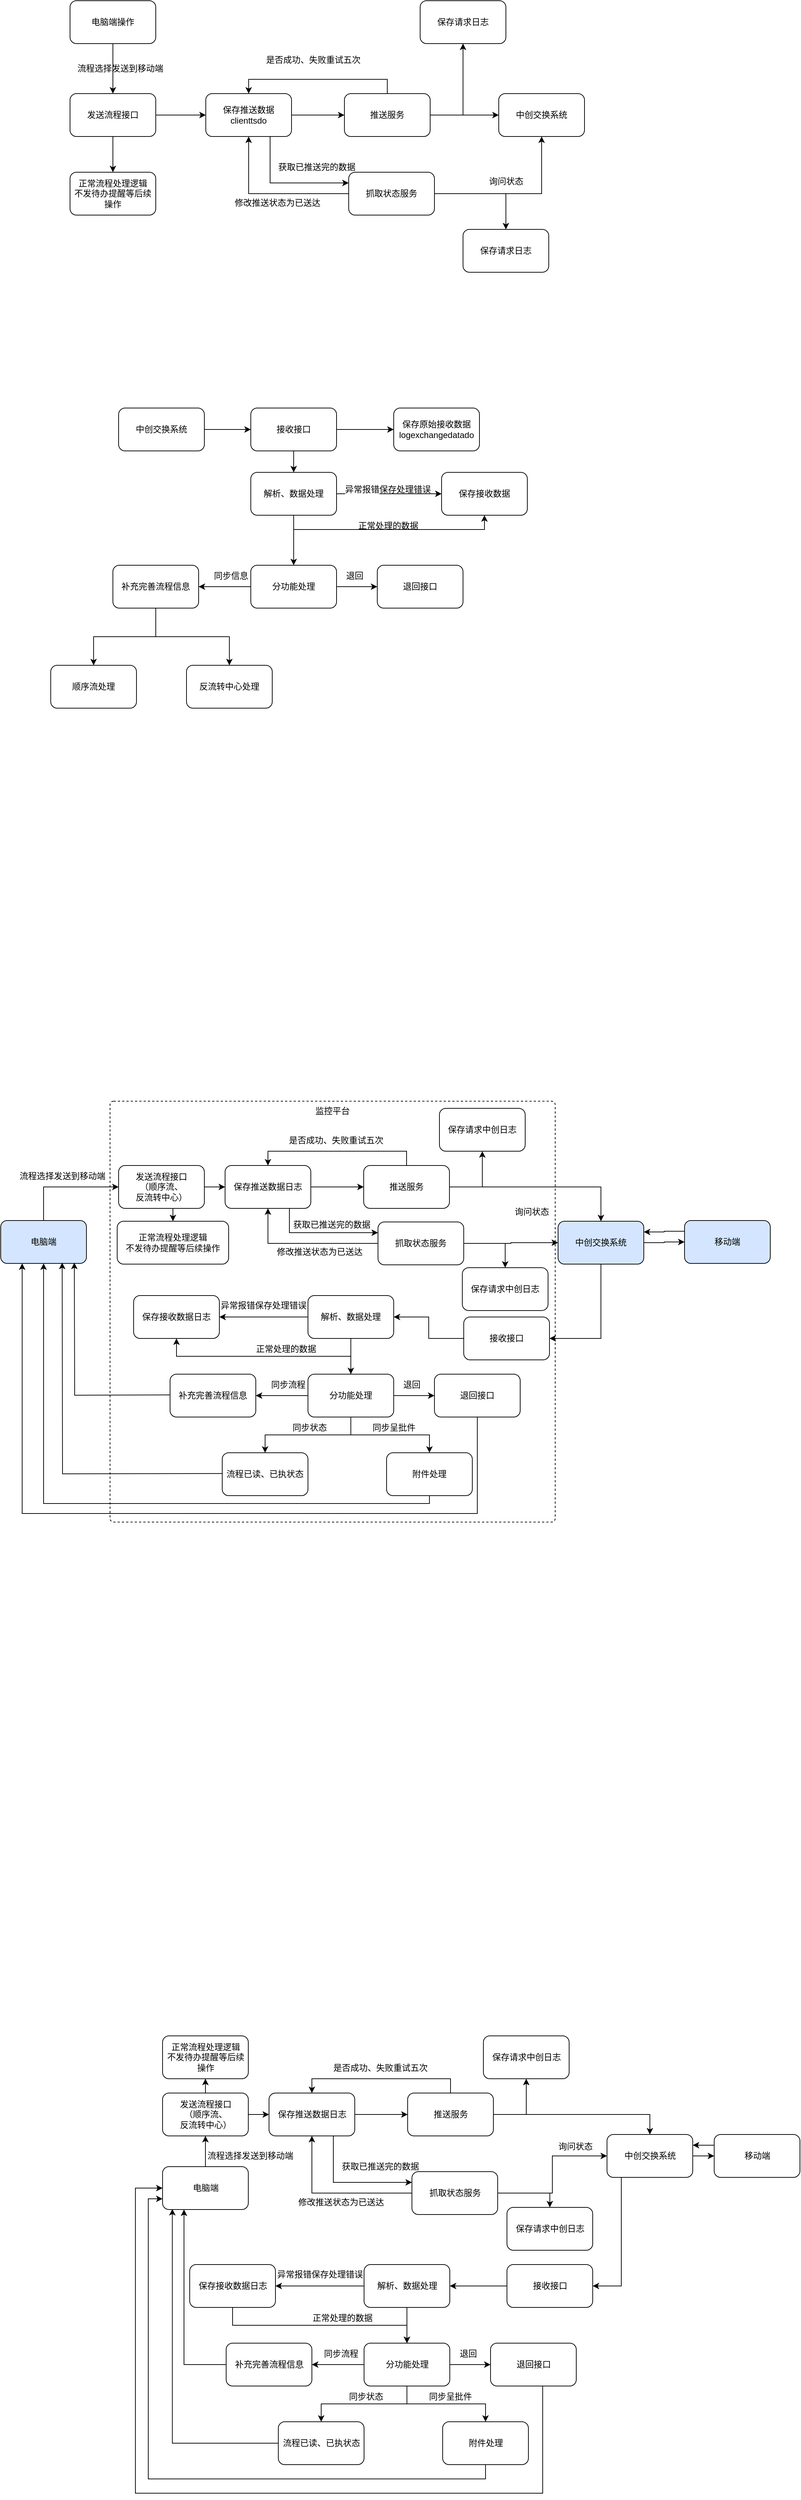 <mxfile version="23.1.5" type="github">
  <diagram name="第 1 页" id="dwYOAPRFAbXnTIJdFP2D">
    <mxGraphModel dx="5475" dy="2620" grid="0" gridSize="10" guides="0" tooltips="1" connect="1" arrows="1" fold="1" page="0" pageScale="1" pageWidth="827" pageHeight="1169" math="0" shadow="0">
      <root>
        <mxCell id="0" />
        <mxCell id="1" parent="0" />
        <mxCell id="w_-Rmg408Bc-ehyTXncQ-231" value="监控平台" style="html=1;align=center;verticalAlign=top;rounded=1;absoluteArcSize=1;arcSize=10;dashed=1;whiteSpace=wrap;" vertex="1" parent="1">
          <mxGeometry x="86" y="1490" width="623" height="589" as="geometry" />
        </mxCell>
        <mxCell id="w_-Rmg408Bc-ehyTXncQ-9" style="edgeStyle=orthogonalEdgeStyle;rounded=0;orthogonalLoop=1;jettySize=auto;html=1;exitX=1;exitY=0.5;exitDx=0;exitDy=0;entryX=0;entryY=0.5;entryDx=0;entryDy=0;" edge="1" parent="1" source="w_-Rmg408Bc-ehyTXncQ-1" target="w_-Rmg408Bc-ehyTXncQ-5">
          <mxGeometry relative="1" as="geometry" />
        </mxCell>
        <mxCell id="w_-Rmg408Bc-ehyTXncQ-12" style="edgeStyle=orthogonalEdgeStyle;rounded=0;orthogonalLoop=1;jettySize=auto;html=1;exitX=0.5;exitY=1;exitDx=0;exitDy=0;entryX=0.5;entryY=0;entryDx=0;entryDy=0;" edge="1" parent="1" source="w_-Rmg408Bc-ehyTXncQ-1" target="w_-Rmg408Bc-ehyTXncQ-2">
          <mxGeometry relative="1" as="geometry" />
        </mxCell>
        <mxCell id="w_-Rmg408Bc-ehyTXncQ-1" value="发送流程接口" style="rounded=1;whiteSpace=wrap;html=1;" vertex="1" parent="1">
          <mxGeometry x="30" y="80" width="120" height="60" as="geometry" />
        </mxCell>
        <mxCell id="w_-Rmg408Bc-ehyTXncQ-2" value="正常流程处理逻辑&lt;br&gt;不发待办提醒等后续操作" style="rounded=1;whiteSpace=wrap;html=1;" vertex="1" parent="1">
          <mxGeometry x="30" y="190" width="120" height="60" as="geometry" />
        </mxCell>
        <mxCell id="w_-Rmg408Bc-ehyTXncQ-10" style="edgeStyle=orthogonalEdgeStyle;rounded=0;orthogonalLoop=1;jettySize=auto;html=1;exitX=0.5;exitY=1;exitDx=0;exitDy=0;entryX=0.5;entryY=0;entryDx=0;entryDy=0;" edge="1" parent="1" source="w_-Rmg408Bc-ehyTXncQ-3" target="w_-Rmg408Bc-ehyTXncQ-1">
          <mxGeometry relative="1" as="geometry" />
        </mxCell>
        <mxCell id="w_-Rmg408Bc-ehyTXncQ-3" value="电脑端操作" style="rounded=1;whiteSpace=wrap;html=1;" vertex="1" parent="1">
          <mxGeometry x="30" y="-50" width="120" height="60" as="geometry" />
        </mxCell>
        <mxCell id="w_-Rmg408Bc-ehyTXncQ-4" value="保存原始接收数据logexchangedatado" style="rounded=1;whiteSpace=wrap;html=1;" vertex="1" parent="1">
          <mxGeometry x="483" y="520" width="120" height="60" as="geometry" />
        </mxCell>
        <mxCell id="w_-Rmg408Bc-ehyTXncQ-26" style="edgeStyle=orthogonalEdgeStyle;rounded=0;orthogonalLoop=1;jettySize=auto;html=1;exitX=1;exitY=0.5;exitDx=0;exitDy=0;entryX=0;entryY=0.5;entryDx=0;entryDy=0;" edge="1" parent="1" source="w_-Rmg408Bc-ehyTXncQ-5" target="w_-Rmg408Bc-ehyTXncQ-6">
          <mxGeometry relative="1" as="geometry" />
        </mxCell>
        <mxCell id="w_-Rmg408Bc-ehyTXncQ-41" style="edgeStyle=orthogonalEdgeStyle;rounded=0;orthogonalLoop=1;jettySize=auto;html=1;exitX=0.75;exitY=1;exitDx=0;exitDy=0;entryX=0;entryY=0.25;entryDx=0;entryDy=0;" edge="1" parent="1" source="w_-Rmg408Bc-ehyTXncQ-5" target="w_-Rmg408Bc-ehyTXncQ-37">
          <mxGeometry relative="1" as="geometry" />
        </mxCell>
        <mxCell id="w_-Rmg408Bc-ehyTXncQ-5" value="保存推送数据&lt;br&gt;clienttsdo" style="rounded=1;whiteSpace=wrap;html=1;" vertex="1" parent="1">
          <mxGeometry x="220" y="80" width="120" height="60" as="geometry" />
        </mxCell>
        <mxCell id="w_-Rmg408Bc-ehyTXncQ-33" style="edgeStyle=orthogonalEdgeStyle;rounded=0;orthogonalLoop=1;jettySize=auto;html=1;exitX=1;exitY=0.5;exitDx=0;exitDy=0;entryX=0;entryY=0.5;entryDx=0;entryDy=0;" edge="1" parent="1" source="w_-Rmg408Bc-ehyTXncQ-6" target="w_-Rmg408Bc-ehyTXncQ-7">
          <mxGeometry relative="1" as="geometry" />
        </mxCell>
        <mxCell id="w_-Rmg408Bc-ehyTXncQ-35" style="edgeStyle=orthogonalEdgeStyle;rounded=0;orthogonalLoop=1;jettySize=auto;html=1;exitX=1;exitY=0.5;exitDx=0;exitDy=0;entryX=0.5;entryY=1;entryDx=0;entryDy=0;" edge="1" parent="1" source="w_-Rmg408Bc-ehyTXncQ-6" target="w_-Rmg408Bc-ehyTXncQ-34">
          <mxGeometry relative="1" as="geometry" />
        </mxCell>
        <mxCell id="w_-Rmg408Bc-ehyTXncQ-44" style="edgeStyle=orthogonalEdgeStyle;rounded=0;orthogonalLoop=1;jettySize=auto;html=1;exitX=0.5;exitY=0;exitDx=0;exitDy=0;entryX=0.5;entryY=0;entryDx=0;entryDy=0;" edge="1" parent="1" source="w_-Rmg408Bc-ehyTXncQ-6" target="w_-Rmg408Bc-ehyTXncQ-5">
          <mxGeometry relative="1" as="geometry" />
        </mxCell>
        <mxCell id="w_-Rmg408Bc-ehyTXncQ-6" value="推送服务" style="rounded=1;whiteSpace=wrap;html=1;" vertex="1" parent="1">
          <mxGeometry x="414" y="80" width="120" height="60" as="geometry" />
        </mxCell>
        <mxCell id="w_-Rmg408Bc-ehyTXncQ-7" value="中创交换系统" style="rounded=1;whiteSpace=wrap;html=1;" vertex="1" parent="1">
          <mxGeometry x="630" y="80" width="120" height="60" as="geometry" />
        </mxCell>
        <mxCell id="w_-Rmg408Bc-ehyTXncQ-13" style="edgeStyle=orthogonalEdgeStyle;rounded=0;orthogonalLoop=1;jettySize=auto;html=1;exitX=1;exitY=0.5;exitDx=0;exitDy=0;entryX=0;entryY=0.5;entryDx=0;entryDy=0;" edge="1" parent="1" source="w_-Rmg408Bc-ehyTXncQ-8" target="w_-Rmg408Bc-ehyTXncQ-4">
          <mxGeometry relative="1" as="geometry" />
        </mxCell>
        <mxCell id="w_-Rmg408Bc-ehyTXncQ-15" style="edgeStyle=orthogonalEdgeStyle;rounded=0;orthogonalLoop=1;jettySize=auto;html=1;exitX=0.5;exitY=1;exitDx=0;exitDy=0;entryX=0.5;entryY=0;entryDx=0;entryDy=0;" edge="1" parent="1" source="w_-Rmg408Bc-ehyTXncQ-8" target="w_-Rmg408Bc-ehyTXncQ-14">
          <mxGeometry relative="1" as="geometry" />
        </mxCell>
        <mxCell id="w_-Rmg408Bc-ehyTXncQ-8" value="接收接口" style="rounded=1;whiteSpace=wrap;html=1;" vertex="1" parent="1">
          <mxGeometry x="283" y="520" width="120" height="60" as="geometry" />
        </mxCell>
        <mxCell id="w_-Rmg408Bc-ehyTXncQ-11" value="流程选择发送到移动端" style="text;html=1;align=center;verticalAlign=middle;resizable=0;points=[];autosize=1;strokeColor=none;fillColor=none;" vertex="1" parent="1">
          <mxGeometry x="30" y="30" width="140" height="30" as="geometry" />
        </mxCell>
        <mxCell id="w_-Rmg408Bc-ehyTXncQ-64" style="edgeStyle=orthogonalEdgeStyle;rounded=0;orthogonalLoop=1;jettySize=auto;html=1;exitX=1;exitY=0.5;exitDx=0;exitDy=0;" edge="1" parent="1" source="w_-Rmg408Bc-ehyTXncQ-14" target="w_-Rmg408Bc-ehyTXncQ-60">
          <mxGeometry relative="1" as="geometry" />
        </mxCell>
        <mxCell id="w_-Rmg408Bc-ehyTXncQ-66" style="edgeStyle=orthogonalEdgeStyle;rounded=0;orthogonalLoop=1;jettySize=auto;html=1;exitX=0.5;exitY=1;exitDx=0;exitDy=0;entryX=0.5;entryY=1;entryDx=0;entryDy=0;" edge="1" parent="1" source="w_-Rmg408Bc-ehyTXncQ-14" target="w_-Rmg408Bc-ehyTXncQ-60">
          <mxGeometry relative="1" as="geometry" />
        </mxCell>
        <mxCell id="w_-Rmg408Bc-ehyTXncQ-69" style="edgeStyle=orthogonalEdgeStyle;rounded=0;orthogonalLoop=1;jettySize=auto;html=1;exitX=0.5;exitY=1;exitDx=0;exitDy=0;" edge="1" parent="1" source="w_-Rmg408Bc-ehyTXncQ-14" target="w_-Rmg408Bc-ehyTXncQ-67">
          <mxGeometry relative="1" as="geometry" />
        </mxCell>
        <mxCell id="w_-Rmg408Bc-ehyTXncQ-14" value="解析、数据处理" style="rounded=1;whiteSpace=wrap;html=1;" vertex="1" parent="1">
          <mxGeometry x="283" y="610" width="120" height="60" as="geometry" />
        </mxCell>
        <mxCell id="w_-Rmg408Bc-ehyTXncQ-18" value="&lt;span style=&quot;color: rgb(0, 0, 0); font-family: Helvetica; font-size: 12px; font-style: normal; font-variant-ligatures: normal; font-variant-caps: normal; font-weight: 400; letter-spacing: normal; orphans: 2; text-align: center; text-indent: 0px; text-transform: none; widows: 2; word-spacing: 0px; -webkit-text-stroke-width: 0px; background-color: rgb(251, 251, 251); text-decoration-thickness: initial; text-decoration-style: initial; text-decoration-color: initial; float: none; display: inline !important;&quot;&gt;异常报错&lt;/span&gt;保存处理错误" style="text;whiteSpace=wrap;html=1;" vertex="1" parent="1">
          <mxGeometry x="413" y="620" width="147" height="40" as="geometry" />
        </mxCell>
        <mxCell id="w_-Rmg408Bc-ehyTXncQ-24" style="edgeStyle=orthogonalEdgeStyle;rounded=0;orthogonalLoop=1;jettySize=auto;html=1;exitX=0.5;exitY=1;exitDx=0;exitDy=0;" edge="1" parent="1" source="w_-Rmg408Bc-ehyTXncQ-20" target="w_-Rmg408Bc-ehyTXncQ-23">
          <mxGeometry relative="1" as="geometry" />
        </mxCell>
        <mxCell id="w_-Rmg408Bc-ehyTXncQ-25" style="edgeStyle=orthogonalEdgeStyle;rounded=0;orthogonalLoop=1;jettySize=auto;html=1;exitX=0.5;exitY=1;exitDx=0;exitDy=0;entryX=0.5;entryY=0;entryDx=0;entryDy=0;" edge="1" parent="1" source="w_-Rmg408Bc-ehyTXncQ-20" target="w_-Rmg408Bc-ehyTXncQ-22">
          <mxGeometry relative="1" as="geometry" />
        </mxCell>
        <mxCell id="w_-Rmg408Bc-ehyTXncQ-20" value="&lt;span style=&quot;color: rgb(0, 0, 0); font-family: Helvetica; font-size: 12px; font-style: normal; font-variant-ligatures: normal; font-variant-caps: normal; font-weight: 400; letter-spacing: normal; orphans: 2; text-align: center; text-indent: 0px; text-transform: none; widows: 2; word-spacing: 0px; -webkit-text-stroke-width: 0px; background-color: rgb(251, 251, 251); text-decoration-thickness: initial; text-decoration-style: initial; text-decoration-color: initial; float: none; display: inline !important;&quot;&gt;补充完善流程信息&lt;/span&gt;" style="rounded=1;whiteSpace=wrap;html=1;" vertex="1" parent="1">
          <mxGeometry x="90" y="740" width="120" height="60" as="geometry" />
        </mxCell>
        <mxCell id="w_-Rmg408Bc-ehyTXncQ-22" value="反流转中心处理" style="rounded=1;whiteSpace=wrap;html=1;" vertex="1" parent="1">
          <mxGeometry x="193" y="880" width="120" height="60" as="geometry" />
        </mxCell>
        <mxCell id="w_-Rmg408Bc-ehyTXncQ-23" value="顺序流处理" style="rounded=1;whiteSpace=wrap;html=1;" vertex="1" parent="1">
          <mxGeometry x="3" y="880" width="120" height="60" as="geometry" />
        </mxCell>
        <mxCell id="w_-Rmg408Bc-ehyTXncQ-34" value="保存请求&lt;span style=&quot;background-color: initial;&quot;&gt;日志&lt;/span&gt;" style="rounded=1;whiteSpace=wrap;html=1;" vertex="1" parent="1">
          <mxGeometry x="520" y="-50" width="120" height="60" as="geometry" />
        </mxCell>
        <mxCell id="w_-Rmg408Bc-ehyTXncQ-38" style="edgeStyle=orthogonalEdgeStyle;rounded=0;orthogonalLoop=1;jettySize=auto;html=1;exitX=1;exitY=0.5;exitDx=0;exitDy=0;entryX=0.5;entryY=1;entryDx=0;entryDy=0;" edge="1" parent="1" source="w_-Rmg408Bc-ehyTXncQ-37" target="w_-Rmg408Bc-ehyTXncQ-7">
          <mxGeometry relative="1" as="geometry" />
        </mxCell>
        <mxCell id="w_-Rmg408Bc-ehyTXncQ-40" style="edgeStyle=orthogonalEdgeStyle;rounded=0;orthogonalLoop=1;jettySize=auto;html=1;exitX=0;exitY=0.5;exitDx=0;exitDy=0;entryX=0.5;entryY=1;entryDx=0;entryDy=0;" edge="1" parent="1" source="w_-Rmg408Bc-ehyTXncQ-37" target="w_-Rmg408Bc-ehyTXncQ-5">
          <mxGeometry relative="1" as="geometry" />
        </mxCell>
        <mxCell id="w_-Rmg408Bc-ehyTXncQ-59" style="edgeStyle=orthogonalEdgeStyle;rounded=0;orthogonalLoop=1;jettySize=auto;html=1;exitX=1;exitY=0.5;exitDx=0;exitDy=0;entryX=0.5;entryY=0;entryDx=0;entryDy=0;" edge="1" parent="1" source="w_-Rmg408Bc-ehyTXncQ-37" target="w_-Rmg408Bc-ehyTXncQ-56">
          <mxGeometry relative="1" as="geometry" />
        </mxCell>
        <mxCell id="w_-Rmg408Bc-ehyTXncQ-37" value="抓取状态服务" style="rounded=1;whiteSpace=wrap;html=1;" vertex="1" parent="1">
          <mxGeometry x="420" y="190" width="120" height="60" as="geometry" />
        </mxCell>
        <mxCell id="w_-Rmg408Bc-ehyTXncQ-39" value="询问状态" style="text;html=1;align=center;verticalAlign=middle;resizable=0;points=[];autosize=1;strokeColor=none;fillColor=none;" vertex="1" parent="1">
          <mxGeometry x="605" y="188" width="70" height="30" as="geometry" />
        </mxCell>
        <mxCell id="w_-Rmg408Bc-ehyTXncQ-42" value="获取已推送完的数据" style="text;html=1;align=center;verticalAlign=middle;resizable=0;points=[];autosize=1;strokeColor=none;fillColor=none;" vertex="1" parent="1">
          <mxGeometry x="310" y="168" width="130" height="30" as="geometry" />
        </mxCell>
        <mxCell id="w_-Rmg408Bc-ehyTXncQ-43" value="修改推送状态为已送达" style="text;html=1;align=center;verticalAlign=middle;resizable=0;points=[];autosize=1;strokeColor=none;fillColor=none;" vertex="1" parent="1">
          <mxGeometry x="250" y="218" width="140" height="30" as="geometry" />
        </mxCell>
        <mxCell id="w_-Rmg408Bc-ehyTXncQ-45" value="是否成功、失败重试五次" style="text;html=1;align=center;verticalAlign=middle;resizable=0;points=[];autosize=1;strokeColor=none;fillColor=none;" vertex="1" parent="1">
          <mxGeometry x="290" y="18" width="160" height="30" as="geometry" />
        </mxCell>
        <mxCell id="w_-Rmg408Bc-ehyTXncQ-55" style="edgeStyle=orthogonalEdgeStyle;rounded=0;orthogonalLoop=1;jettySize=auto;html=1;exitX=1;exitY=0.5;exitDx=0;exitDy=0;entryX=0;entryY=0.5;entryDx=0;entryDy=0;" edge="1" parent="1" source="w_-Rmg408Bc-ehyTXncQ-54" target="w_-Rmg408Bc-ehyTXncQ-8">
          <mxGeometry relative="1" as="geometry" />
        </mxCell>
        <mxCell id="w_-Rmg408Bc-ehyTXncQ-54" value="中创交换系统" style="rounded=1;whiteSpace=wrap;html=1;" vertex="1" parent="1">
          <mxGeometry x="98" y="520" width="120" height="60" as="geometry" />
        </mxCell>
        <mxCell id="w_-Rmg408Bc-ehyTXncQ-56" value="保存请求日志" style="rounded=1;whiteSpace=wrap;html=1;" vertex="1" parent="1">
          <mxGeometry x="580" y="270" width="120" height="60" as="geometry" />
        </mxCell>
        <mxCell id="w_-Rmg408Bc-ehyTXncQ-60" value="保存接收数据" style="rounded=1;whiteSpace=wrap;html=1;" vertex="1" parent="1">
          <mxGeometry x="550" y="610" width="120" height="60" as="geometry" />
        </mxCell>
        <mxCell id="w_-Rmg408Bc-ehyTXncQ-65" value="正常处理的数据" style="text;html=1;align=center;verticalAlign=middle;resizable=0;points=[];autosize=1;strokeColor=none;fillColor=none;" vertex="1" parent="1">
          <mxGeometry x="420" y="670" width="110" height="30" as="geometry" />
        </mxCell>
        <mxCell id="w_-Rmg408Bc-ehyTXncQ-71" style="edgeStyle=orthogonalEdgeStyle;rounded=0;orthogonalLoop=1;jettySize=auto;html=1;exitX=0;exitY=0.5;exitDx=0;exitDy=0;entryX=1;entryY=0.5;entryDx=0;entryDy=0;" edge="1" parent="1" source="w_-Rmg408Bc-ehyTXncQ-67" target="w_-Rmg408Bc-ehyTXncQ-20">
          <mxGeometry relative="1" as="geometry" />
        </mxCell>
        <mxCell id="w_-Rmg408Bc-ehyTXncQ-73" style="edgeStyle=orthogonalEdgeStyle;rounded=0;orthogonalLoop=1;jettySize=auto;html=1;exitX=1;exitY=0.5;exitDx=0;exitDy=0;" edge="1" parent="1" source="w_-Rmg408Bc-ehyTXncQ-67" target="w_-Rmg408Bc-ehyTXncQ-72">
          <mxGeometry relative="1" as="geometry" />
        </mxCell>
        <mxCell id="w_-Rmg408Bc-ehyTXncQ-67" value="分功能处理" style="rounded=1;whiteSpace=wrap;html=1;" vertex="1" parent="1">
          <mxGeometry x="283" y="740" width="120" height="60" as="geometry" />
        </mxCell>
        <mxCell id="w_-Rmg408Bc-ehyTXncQ-70" value="同步信息" style="text;html=1;align=center;verticalAlign=middle;resizable=0;points=[];autosize=1;strokeColor=none;fillColor=none;" vertex="1" parent="1">
          <mxGeometry x="220" y="740" width="70" height="30" as="geometry" />
        </mxCell>
        <mxCell id="w_-Rmg408Bc-ehyTXncQ-72" value="退回接口" style="rounded=1;whiteSpace=wrap;html=1;" vertex="1" parent="1">
          <mxGeometry x="460" y="740" width="120" height="60" as="geometry" />
        </mxCell>
        <mxCell id="w_-Rmg408Bc-ehyTXncQ-74" value="退回" style="text;html=1;align=center;verticalAlign=middle;resizable=0;points=[];autosize=1;strokeColor=none;fillColor=none;" vertex="1" parent="1">
          <mxGeometry x="403" y="740" width="50" height="30" as="geometry" />
        </mxCell>
        <mxCell id="w_-Rmg408Bc-ehyTXncQ-76" style="edgeStyle=orthogonalEdgeStyle;rounded=0;orthogonalLoop=1;jettySize=auto;html=1;exitX=1;exitY=0.5;exitDx=0;exitDy=0;entryX=0;entryY=0.5;entryDx=0;entryDy=0;" edge="1" parent="1" source="w_-Rmg408Bc-ehyTXncQ-78" target="w_-Rmg408Bc-ehyTXncQ-85">
          <mxGeometry relative="1" as="geometry" />
        </mxCell>
        <mxCell id="w_-Rmg408Bc-ehyTXncQ-234" style="edgeStyle=orthogonalEdgeStyle;rounded=0;orthogonalLoop=1;jettySize=auto;html=1;exitX=0.5;exitY=1;exitDx=0;exitDy=0;entryX=0.5;entryY=0;entryDx=0;entryDy=0;" edge="1" parent="1" source="w_-Rmg408Bc-ehyTXncQ-78" target="w_-Rmg408Bc-ehyTXncQ-233">
          <mxGeometry relative="1" as="geometry" />
        </mxCell>
        <mxCell id="w_-Rmg408Bc-ehyTXncQ-78" value="发送流程接口&lt;br&gt;（顺序流、&lt;br&gt;反流转中心）" style="rounded=1;whiteSpace=wrap;html=1;" vertex="1" parent="1">
          <mxGeometry x="98" y="1580" width="120" height="60" as="geometry" />
        </mxCell>
        <mxCell id="w_-Rmg408Bc-ehyTXncQ-232" style="edgeStyle=orthogonalEdgeStyle;rounded=0;orthogonalLoop=1;jettySize=auto;html=1;exitX=0.5;exitY=0;exitDx=0;exitDy=0;entryX=0;entryY=0.5;entryDx=0;entryDy=0;" edge="1" parent="1" source="w_-Rmg408Bc-ehyTXncQ-81" target="w_-Rmg408Bc-ehyTXncQ-78">
          <mxGeometry relative="1" as="geometry" />
        </mxCell>
        <mxCell id="w_-Rmg408Bc-ehyTXncQ-81" value="电脑端" style="rounded=1;whiteSpace=wrap;html=1;fillColor=#D4E6FF;" vertex="1" parent="1">
          <mxGeometry x="-67" y="1657" width="120" height="60" as="geometry" />
        </mxCell>
        <mxCell id="w_-Rmg408Bc-ehyTXncQ-83" style="edgeStyle=orthogonalEdgeStyle;rounded=0;orthogonalLoop=1;jettySize=auto;html=1;exitX=1;exitY=0.5;exitDx=0;exitDy=0;entryX=0;entryY=0.5;entryDx=0;entryDy=0;" edge="1" parent="1" source="w_-Rmg408Bc-ehyTXncQ-85" target="w_-Rmg408Bc-ehyTXncQ-89">
          <mxGeometry relative="1" as="geometry" />
        </mxCell>
        <mxCell id="w_-Rmg408Bc-ehyTXncQ-84" style="edgeStyle=orthogonalEdgeStyle;rounded=0;orthogonalLoop=1;jettySize=auto;html=1;exitX=0.75;exitY=1;exitDx=0;exitDy=0;entryX=0;entryY=0.25;entryDx=0;entryDy=0;" edge="1" parent="1" source="w_-Rmg408Bc-ehyTXncQ-85" target="w_-Rmg408Bc-ehyTXncQ-109">
          <mxGeometry relative="1" as="geometry" />
        </mxCell>
        <mxCell id="w_-Rmg408Bc-ehyTXncQ-85" value="保存推送数据日志" style="rounded=1;whiteSpace=wrap;html=1;" vertex="1" parent="1">
          <mxGeometry x="247" y="1580" width="120" height="60" as="geometry" />
        </mxCell>
        <mxCell id="w_-Rmg408Bc-ehyTXncQ-87" style="edgeStyle=orthogonalEdgeStyle;rounded=0;orthogonalLoop=1;jettySize=auto;html=1;exitX=1;exitY=0.5;exitDx=0;exitDy=0;entryX=0.5;entryY=1;entryDx=0;entryDy=0;" edge="1" parent="1" source="w_-Rmg408Bc-ehyTXncQ-89" target="w_-Rmg408Bc-ehyTXncQ-105">
          <mxGeometry relative="1" as="geometry" />
        </mxCell>
        <mxCell id="w_-Rmg408Bc-ehyTXncQ-88" style="edgeStyle=orthogonalEdgeStyle;rounded=0;orthogonalLoop=1;jettySize=auto;html=1;exitX=0.5;exitY=0;exitDx=0;exitDy=0;entryX=0.5;entryY=0;entryDx=0;entryDy=0;" edge="1" parent="1" source="w_-Rmg408Bc-ehyTXncQ-89" target="w_-Rmg408Bc-ehyTXncQ-85">
          <mxGeometry relative="1" as="geometry" />
        </mxCell>
        <mxCell id="w_-Rmg408Bc-ehyTXncQ-146" style="edgeStyle=orthogonalEdgeStyle;rounded=0;orthogonalLoop=1;jettySize=auto;html=1;exitX=1;exitY=0.5;exitDx=0;exitDy=0;entryX=0.5;entryY=0;entryDx=0;entryDy=0;" edge="1" parent="1" source="w_-Rmg408Bc-ehyTXncQ-89" target="w_-Rmg408Bc-ehyTXncQ-90">
          <mxGeometry relative="1" as="geometry" />
        </mxCell>
        <mxCell id="w_-Rmg408Bc-ehyTXncQ-89" value="推送服务" style="rounded=1;whiteSpace=wrap;html=1;" vertex="1" parent="1">
          <mxGeometry x="441" y="1580" width="120" height="60" as="geometry" />
        </mxCell>
        <mxCell id="w_-Rmg408Bc-ehyTXncQ-136" style="edgeStyle=orthogonalEdgeStyle;rounded=0;orthogonalLoop=1;jettySize=auto;html=1;exitX=1;exitY=0.5;exitDx=0;exitDy=0;entryX=0;entryY=0.5;entryDx=0;entryDy=0;" edge="1" parent="1" source="w_-Rmg408Bc-ehyTXncQ-90" target="w_-Rmg408Bc-ehyTXncQ-135">
          <mxGeometry relative="1" as="geometry" />
        </mxCell>
        <mxCell id="w_-Rmg408Bc-ehyTXncQ-236" style="edgeStyle=orthogonalEdgeStyle;rounded=0;orthogonalLoop=1;jettySize=auto;html=1;exitX=0.5;exitY=1;exitDx=0;exitDy=0;entryX=1;entryY=0.5;entryDx=0;entryDy=0;" edge="1" parent="1" source="w_-Rmg408Bc-ehyTXncQ-90" target="w_-Rmg408Bc-ehyTXncQ-93">
          <mxGeometry relative="1" as="geometry" />
        </mxCell>
        <mxCell id="w_-Rmg408Bc-ehyTXncQ-90" value="中创交换系统" style="rounded=1;whiteSpace=wrap;html=1;fillColor=#D4E6FF;" vertex="1" parent="1">
          <mxGeometry x="713" y="1658" width="120" height="60" as="geometry" />
        </mxCell>
        <mxCell id="w_-Rmg408Bc-ehyTXncQ-237" style="edgeStyle=orthogonalEdgeStyle;rounded=0;orthogonalLoop=1;jettySize=auto;html=1;exitX=0;exitY=0.5;exitDx=0;exitDy=0;entryX=1;entryY=0.5;entryDx=0;entryDy=0;" edge="1" parent="1" source="w_-Rmg408Bc-ehyTXncQ-93" target="w_-Rmg408Bc-ehyTXncQ-98">
          <mxGeometry relative="1" as="geometry" />
        </mxCell>
        <mxCell id="w_-Rmg408Bc-ehyTXncQ-93" value="接收接口" style="rounded=1;whiteSpace=wrap;html=1;" vertex="1" parent="1">
          <mxGeometry x="581" y="1792" width="120" height="60" as="geometry" />
        </mxCell>
        <mxCell id="w_-Rmg408Bc-ehyTXncQ-94" value="流程选择发送到移动端" style="text;html=1;align=center;verticalAlign=middle;resizable=0;points=[];autosize=1;strokeColor=none;fillColor=none;" vertex="1" parent="1">
          <mxGeometry x="-51" y="1580" width="140" height="30" as="geometry" />
        </mxCell>
        <mxCell id="w_-Rmg408Bc-ehyTXncQ-97" style="edgeStyle=orthogonalEdgeStyle;rounded=0;orthogonalLoop=1;jettySize=auto;html=1;exitX=0.5;exitY=1;exitDx=0;exitDy=0;" edge="1" parent="1" source="w_-Rmg408Bc-ehyTXncQ-98" target="w_-Rmg408Bc-ehyTXncQ-121">
          <mxGeometry relative="1" as="geometry" />
        </mxCell>
        <mxCell id="w_-Rmg408Bc-ehyTXncQ-140" style="edgeStyle=orthogonalEdgeStyle;rounded=0;orthogonalLoop=1;jettySize=auto;html=1;exitX=0;exitY=0.5;exitDx=0;exitDy=0;entryX=1;entryY=0.5;entryDx=0;entryDy=0;" edge="1" parent="1" source="w_-Rmg408Bc-ehyTXncQ-98" target="w_-Rmg408Bc-ehyTXncQ-139">
          <mxGeometry relative="1" as="geometry" />
        </mxCell>
        <mxCell id="w_-Rmg408Bc-ehyTXncQ-98" value="解析、数据处理" style="rounded=1;whiteSpace=wrap;html=1;" vertex="1" parent="1">
          <mxGeometry x="363" y="1762" width="120" height="60" as="geometry" />
        </mxCell>
        <mxCell id="w_-Rmg408Bc-ehyTXncQ-99" value="&lt;div style=&quot;text-align: center;&quot;&gt;&lt;span style=&quot;background-color: initial;&quot;&gt;异常报错保存处理错误&lt;/span&gt;&lt;/div&gt;" style="text;whiteSpace=wrap;html=1;" vertex="1" parent="1">
          <mxGeometry x="239" y="1762" width="147" height="40" as="geometry" />
        </mxCell>
        <mxCell id="w_-Rmg408Bc-ehyTXncQ-238" style="edgeStyle=orthogonalEdgeStyle;rounded=0;orthogonalLoop=1;jettySize=auto;html=1;exitX=0;exitY=0.5;exitDx=0;exitDy=0;entryX=0.75;entryY=1;entryDx=0;entryDy=0;" edge="1" parent="1">
          <mxGeometry relative="1" as="geometry">
            <mxPoint x="183.0" y="1901" as="sourcePoint" />
            <mxPoint x="36" y="1716" as="targetPoint" />
          </mxGeometry>
        </mxCell>
        <mxCell id="w_-Rmg408Bc-ehyTXncQ-102" value="&lt;span style=&quot;color: rgb(0, 0, 0); font-family: Helvetica; font-size: 12px; font-style: normal; font-variant-ligatures: normal; font-variant-caps: normal; font-weight: 400; letter-spacing: normal; orphans: 2; text-align: center; text-indent: 0px; text-transform: none; widows: 2; word-spacing: 0px; -webkit-text-stroke-width: 0px; background-color: rgb(251, 251, 251); text-decoration-thickness: initial; text-decoration-style: initial; text-decoration-color: initial; float: none; display: inline !important;&quot;&gt;补充完善流程信息&lt;/span&gt;" style="rounded=1;whiteSpace=wrap;html=1;" vertex="1" parent="1">
          <mxGeometry x="170" y="1872" width="120" height="60" as="geometry" />
        </mxCell>
        <mxCell id="w_-Rmg408Bc-ehyTXncQ-105" value="保存请求中创&lt;span style=&quot;background-color: initial;&quot;&gt;日志&lt;/span&gt;" style="rounded=1;whiteSpace=wrap;html=1;" vertex="1" parent="1">
          <mxGeometry x="547" y="1500" width="120" height="60" as="geometry" />
        </mxCell>
        <mxCell id="w_-Rmg408Bc-ehyTXncQ-107" style="edgeStyle=orthogonalEdgeStyle;rounded=0;orthogonalLoop=1;jettySize=auto;html=1;exitX=0;exitY=0.5;exitDx=0;exitDy=0;entryX=0.5;entryY=1;entryDx=0;entryDy=0;" edge="1" parent="1" source="w_-Rmg408Bc-ehyTXncQ-109" target="w_-Rmg408Bc-ehyTXncQ-85">
          <mxGeometry relative="1" as="geometry" />
        </mxCell>
        <mxCell id="w_-Rmg408Bc-ehyTXncQ-108" style="edgeStyle=orthogonalEdgeStyle;rounded=0;orthogonalLoop=1;jettySize=auto;html=1;exitX=1;exitY=0.5;exitDx=0;exitDy=0;entryX=0.5;entryY=0;entryDx=0;entryDy=0;" edge="1" parent="1" source="w_-Rmg408Bc-ehyTXncQ-109" target="w_-Rmg408Bc-ehyTXncQ-116">
          <mxGeometry relative="1" as="geometry">
            <Array as="points">
              <mxPoint x="581" y="1706" />
              <mxPoint x="567" y="1706" />
              <mxPoint x="567" y="1689" />
              <mxPoint x="639" y="1689" />
            </Array>
          </mxGeometry>
        </mxCell>
        <mxCell id="w_-Rmg408Bc-ehyTXncQ-235" style="edgeStyle=orthogonalEdgeStyle;rounded=0;orthogonalLoop=1;jettySize=auto;html=1;exitX=1;exitY=0.5;exitDx=0;exitDy=0;" edge="1" parent="1" source="w_-Rmg408Bc-ehyTXncQ-109" target="w_-Rmg408Bc-ehyTXncQ-90">
          <mxGeometry relative="1" as="geometry" />
        </mxCell>
        <mxCell id="w_-Rmg408Bc-ehyTXncQ-109" value="抓取状态服务" style="rounded=1;whiteSpace=wrap;html=1;" vertex="1" parent="1">
          <mxGeometry x="461" y="1659" width="120" height="60" as="geometry" />
        </mxCell>
        <mxCell id="w_-Rmg408Bc-ehyTXncQ-110" value="询问状态" style="text;html=1;align=center;verticalAlign=middle;resizable=0;points=[];autosize=1;strokeColor=none;fillColor=none;" vertex="1" parent="1">
          <mxGeometry x="641" y="1630" width="70" height="30" as="geometry" />
        </mxCell>
        <mxCell id="w_-Rmg408Bc-ehyTXncQ-111" value="获取已推送完的数据" style="text;html=1;align=center;verticalAlign=middle;resizable=0;points=[];autosize=1;strokeColor=none;fillColor=none;" vertex="1" parent="1">
          <mxGeometry x="331" y="1648" width="130" height="30" as="geometry" />
        </mxCell>
        <mxCell id="w_-Rmg408Bc-ehyTXncQ-112" value="修改推送状态为已送达" style="text;html=1;align=center;verticalAlign=middle;resizable=0;points=[];autosize=1;strokeColor=none;fillColor=none;" vertex="1" parent="1">
          <mxGeometry x="309" y="1686" width="140" height="30" as="geometry" />
        </mxCell>
        <mxCell id="w_-Rmg408Bc-ehyTXncQ-113" value="是否成功、失败重试五次" style="text;html=1;align=center;verticalAlign=middle;resizable=0;points=[];autosize=1;strokeColor=none;fillColor=none;" vertex="1" parent="1">
          <mxGeometry x="322" y="1530" width="160" height="30" as="geometry" />
        </mxCell>
        <mxCell id="w_-Rmg408Bc-ehyTXncQ-116" value="保存请求中创日志" style="rounded=1;whiteSpace=wrap;html=1;" vertex="1" parent="1">
          <mxGeometry x="579" y="1723" width="120" height="60" as="geometry" />
        </mxCell>
        <mxCell id="w_-Rmg408Bc-ehyTXncQ-118" value="正常处理的数据" style="text;html=1;align=center;verticalAlign=middle;resizable=0;points=[];autosize=1;strokeColor=none;fillColor=none;" vertex="1" parent="1">
          <mxGeometry x="277" y="1822" width="110" height="30" as="geometry" />
        </mxCell>
        <mxCell id="w_-Rmg408Bc-ehyTXncQ-119" style="edgeStyle=orthogonalEdgeStyle;rounded=0;orthogonalLoop=1;jettySize=auto;html=1;exitX=0;exitY=0.5;exitDx=0;exitDy=0;entryX=1;entryY=0.5;entryDx=0;entryDy=0;" edge="1" parent="1" source="w_-Rmg408Bc-ehyTXncQ-121" target="w_-Rmg408Bc-ehyTXncQ-102">
          <mxGeometry relative="1" as="geometry" />
        </mxCell>
        <mxCell id="w_-Rmg408Bc-ehyTXncQ-120" style="edgeStyle=orthogonalEdgeStyle;rounded=0;orthogonalLoop=1;jettySize=auto;html=1;exitX=1;exitY=0.5;exitDx=0;exitDy=0;" edge="1" parent="1" source="w_-Rmg408Bc-ehyTXncQ-121" target="w_-Rmg408Bc-ehyTXncQ-123">
          <mxGeometry relative="1" as="geometry" />
        </mxCell>
        <mxCell id="w_-Rmg408Bc-ehyTXncQ-126" style="edgeStyle=orthogonalEdgeStyle;rounded=0;orthogonalLoop=1;jettySize=auto;html=1;exitX=0.5;exitY=1;exitDx=0;exitDy=0;entryX=0.5;entryY=0;entryDx=0;entryDy=0;" edge="1" parent="1" source="w_-Rmg408Bc-ehyTXncQ-121" target="w_-Rmg408Bc-ehyTXncQ-125">
          <mxGeometry relative="1" as="geometry" />
        </mxCell>
        <mxCell id="w_-Rmg408Bc-ehyTXncQ-131" style="edgeStyle=orthogonalEdgeStyle;rounded=0;orthogonalLoop=1;jettySize=auto;html=1;exitX=0.5;exitY=1;exitDx=0;exitDy=0;entryX=0.5;entryY=0;entryDx=0;entryDy=0;" edge="1" parent="1" source="w_-Rmg408Bc-ehyTXncQ-121" target="w_-Rmg408Bc-ehyTXncQ-130">
          <mxGeometry relative="1" as="geometry" />
        </mxCell>
        <mxCell id="w_-Rmg408Bc-ehyTXncQ-230" style="edgeStyle=orthogonalEdgeStyle;rounded=0;orthogonalLoop=1;jettySize=auto;html=1;exitX=0.5;exitY=0;exitDx=0;exitDy=0;entryX=0.5;entryY=1;entryDx=0;entryDy=0;" edge="1" parent="1" source="w_-Rmg408Bc-ehyTXncQ-121" target="w_-Rmg408Bc-ehyTXncQ-139">
          <mxGeometry relative="1" as="geometry" />
        </mxCell>
        <mxCell id="w_-Rmg408Bc-ehyTXncQ-121" value="分功能处理" style="rounded=1;whiteSpace=wrap;html=1;" vertex="1" parent="1">
          <mxGeometry x="363" y="1872" width="120" height="60" as="geometry" />
        </mxCell>
        <mxCell id="w_-Rmg408Bc-ehyTXncQ-122" value="同步流程" style="text;html=1;align=center;verticalAlign=middle;resizable=0;points=[];autosize=1;strokeColor=none;fillColor=none;" vertex="1" parent="1">
          <mxGeometry x="300" y="1872" width="70" height="30" as="geometry" />
        </mxCell>
        <mxCell id="w_-Rmg408Bc-ehyTXncQ-242" style="edgeStyle=orthogonalEdgeStyle;rounded=0;orthogonalLoop=1;jettySize=auto;html=1;exitX=0.5;exitY=1;exitDx=0;exitDy=0;entryX=0.25;entryY=1;entryDx=0;entryDy=0;" edge="1" parent="1" source="w_-Rmg408Bc-ehyTXncQ-123" target="w_-Rmg408Bc-ehyTXncQ-81">
          <mxGeometry relative="1" as="geometry">
            <Array as="points">
              <mxPoint x="600" y="2067" />
              <mxPoint x="-37" y="2067" />
            </Array>
          </mxGeometry>
        </mxCell>
        <mxCell id="w_-Rmg408Bc-ehyTXncQ-123" value="退回接口" style="rounded=1;whiteSpace=wrap;html=1;" vertex="1" parent="1">
          <mxGeometry x="540" y="1872" width="120" height="60" as="geometry" />
        </mxCell>
        <mxCell id="w_-Rmg408Bc-ehyTXncQ-124" value="退回" style="text;html=1;align=center;verticalAlign=middle;resizable=0;points=[];autosize=1;strokeColor=none;fillColor=none;" vertex="1" parent="1">
          <mxGeometry x="483" y="1872" width="50" height="30" as="geometry" />
        </mxCell>
        <mxCell id="w_-Rmg408Bc-ehyTXncQ-241" style="edgeStyle=orthogonalEdgeStyle;rounded=0;orthogonalLoop=1;jettySize=auto;html=1;exitX=0.5;exitY=1;exitDx=0;exitDy=0;entryX=0.5;entryY=1;entryDx=0;entryDy=0;" edge="1" parent="1" source="w_-Rmg408Bc-ehyTXncQ-125" target="w_-Rmg408Bc-ehyTXncQ-81">
          <mxGeometry relative="1" as="geometry">
            <Array as="points">
              <mxPoint x="533" y="2053" />
              <mxPoint x="-7" y="2053" />
            </Array>
          </mxGeometry>
        </mxCell>
        <mxCell id="w_-Rmg408Bc-ehyTXncQ-125" value="附件处理" style="rounded=1;whiteSpace=wrap;html=1;" vertex="1" parent="1">
          <mxGeometry x="473" y="1982" width="120" height="60" as="geometry" />
        </mxCell>
        <mxCell id="w_-Rmg408Bc-ehyTXncQ-128" value="同步呈批件" style="text;html=1;align=center;verticalAlign=middle;resizable=0;points=[];autosize=1;strokeColor=none;fillColor=none;" vertex="1" parent="1">
          <mxGeometry x="443" y="1932" width="80" height="30" as="geometry" />
        </mxCell>
        <mxCell id="w_-Rmg408Bc-ehyTXncQ-239" style="edgeStyle=orthogonalEdgeStyle;rounded=0;orthogonalLoop=1;jettySize=auto;html=1;exitX=0;exitY=0.5;exitDx=0;exitDy=0;entryX=0.5;entryY=1;entryDx=0;entryDy=0;" edge="1" parent="1">
          <mxGeometry relative="1" as="geometry">
            <mxPoint x="269" y="2011" as="sourcePoint" />
            <mxPoint x="19" y="1716" as="targetPoint" />
          </mxGeometry>
        </mxCell>
        <mxCell id="w_-Rmg408Bc-ehyTXncQ-130" value="流程已读、已执状态" style="rounded=1;whiteSpace=wrap;html=1;" vertex="1" parent="1">
          <mxGeometry x="243" y="1982" width="120" height="60" as="geometry" />
        </mxCell>
        <mxCell id="w_-Rmg408Bc-ehyTXncQ-132" value="同步状态" style="text;html=1;align=center;verticalAlign=middle;resizable=0;points=[];autosize=1;strokeColor=none;fillColor=none;" vertex="1" parent="1">
          <mxGeometry x="330" y="1932" width="70" height="30" as="geometry" />
        </mxCell>
        <mxCell id="w_-Rmg408Bc-ehyTXncQ-137" style="edgeStyle=orthogonalEdgeStyle;rounded=0;orthogonalLoop=1;jettySize=auto;html=1;exitX=0;exitY=0.25;exitDx=0;exitDy=0;entryX=1;entryY=0.25;entryDx=0;entryDy=0;" edge="1" parent="1" source="w_-Rmg408Bc-ehyTXncQ-135" target="w_-Rmg408Bc-ehyTXncQ-90">
          <mxGeometry relative="1" as="geometry" />
        </mxCell>
        <mxCell id="w_-Rmg408Bc-ehyTXncQ-135" value="移动端" style="rounded=1;whiteSpace=wrap;html=1;fillColor=#D4E6FF;" vertex="1" parent="1">
          <mxGeometry x="890" y="1657" width="120" height="60" as="geometry" />
        </mxCell>
        <mxCell id="w_-Rmg408Bc-ehyTXncQ-139" value="保存接收数据日志" style="rounded=1;whiteSpace=wrap;html=1;" vertex="1" parent="1">
          <mxGeometry x="119" y="1762" width="120" height="60" as="geometry" />
        </mxCell>
        <mxCell id="w_-Rmg408Bc-ehyTXncQ-150" style="edgeStyle=orthogonalEdgeStyle;rounded=0;orthogonalLoop=1;jettySize=auto;html=1;exitX=0.5;exitY=1;exitDx=0;exitDy=0;" edge="1" parent="1">
          <mxGeometry relative="1" as="geometry">
            <mxPoint x="158" y="1740.0" as="sourcePoint" />
            <mxPoint x="158" y="1740.0" as="targetPoint" />
          </mxGeometry>
        </mxCell>
        <mxCell id="w_-Rmg408Bc-ehyTXncQ-170" style="edgeStyle=orthogonalEdgeStyle;rounded=0;orthogonalLoop=1;jettySize=auto;html=1;exitX=1;exitY=0.5;exitDx=0;exitDy=0;entryX=0;entryY=0.5;entryDx=0;entryDy=0;" edge="1" parent="1" source="w_-Rmg408Bc-ehyTXncQ-172" target="w_-Rmg408Bc-ehyTXncQ-177">
          <mxGeometry relative="1" as="geometry" />
        </mxCell>
        <mxCell id="w_-Rmg408Bc-ehyTXncQ-171" style="edgeStyle=orthogonalEdgeStyle;rounded=0;orthogonalLoop=1;jettySize=auto;html=1;exitX=0.5;exitY=0;exitDx=0;exitDy=0;" edge="1" parent="1" source="w_-Rmg408Bc-ehyTXncQ-172" target="w_-Rmg408Bc-ehyTXncQ-224">
          <mxGeometry relative="1" as="geometry" />
        </mxCell>
        <mxCell id="w_-Rmg408Bc-ehyTXncQ-172" value="发送流程接口&lt;br&gt;（顺序流、&lt;br&gt;反流转中心）" style="rounded=1;whiteSpace=wrap;html=1;" vertex="1" parent="1">
          <mxGeometry x="159.5" y="2878" width="120" height="60" as="geometry" />
        </mxCell>
        <mxCell id="w_-Rmg408Bc-ehyTXncQ-173" style="edgeStyle=orthogonalEdgeStyle;rounded=0;orthogonalLoop=1;jettySize=auto;html=1;exitX=0.5;exitY=0;exitDx=0;exitDy=0;entryX=0.5;entryY=1;entryDx=0;entryDy=0;" edge="1" parent="1" source="w_-Rmg408Bc-ehyTXncQ-174" target="w_-Rmg408Bc-ehyTXncQ-172">
          <mxGeometry relative="1" as="geometry" />
        </mxCell>
        <mxCell id="w_-Rmg408Bc-ehyTXncQ-174" value="电脑端" style="rounded=1;whiteSpace=wrap;html=1;" vertex="1" parent="1">
          <mxGeometry x="159.5" y="2981" width="120" height="60" as="geometry" />
        </mxCell>
        <mxCell id="w_-Rmg408Bc-ehyTXncQ-175" style="edgeStyle=orthogonalEdgeStyle;rounded=0;orthogonalLoop=1;jettySize=auto;html=1;exitX=1;exitY=0.5;exitDx=0;exitDy=0;entryX=0;entryY=0.5;entryDx=0;entryDy=0;" edge="1" parent="1" source="w_-Rmg408Bc-ehyTXncQ-177" target="w_-Rmg408Bc-ehyTXncQ-181">
          <mxGeometry relative="1" as="geometry" />
        </mxCell>
        <mxCell id="w_-Rmg408Bc-ehyTXncQ-176" style="edgeStyle=orthogonalEdgeStyle;rounded=0;orthogonalLoop=1;jettySize=auto;html=1;exitX=0.75;exitY=1;exitDx=0;exitDy=0;entryX=0;entryY=0.25;entryDx=0;entryDy=0;" edge="1" parent="1" source="w_-Rmg408Bc-ehyTXncQ-177" target="w_-Rmg408Bc-ehyTXncQ-198">
          <mxGeometry relative="1" as="geometry" />
        </mxCell>
        <mxCell id="w_-Rmg408Bc-ehyTXncQ-177" value="保存推送数据日志" style="rounded=1;whiteSpace=wrap;html=1;" vertex="1" parent="1">
          <mxGeometry x="308.5" y="2878" width="120" height="60" as="geometry" />
        </mxCell>
        <mxCell id="w_-Rmg408Bc-ehyTXncQ-178" style="edgeStyle=orthogonalEdgeStyle;rounded=0;orthogonalLoop=1;jettySize=auto;html=1;exitX=1;exitY=0.5;exitDx=0;exitDy=0;entryX=0.5;entryY=1;entryDx=0;entryDy=0;" edge="1" parent="1" source="w_-Rmg408Bc-ehyTXncQ-181" target="w_-Rmg408Bc-ehyTXncQ-194">
          <mxGeometry relative="1" as="geometry" />
        </mxCell>
        <mxCell id="w_-Rmg408Bc-ehyTXncQ-179" style="edgeStyle=orthogonalEdgeStyle;rounded=0;orthogonalLoop=1;jettySize=auto;html=1;exitX=0.5;exitY=0;exitDx=0;exitDy=0;entryX=0.5;entryY=0;entryDx=0;entryDy=0;" edge="1" parent="1" source="w_-Rmg408Bc-ehyTXncQ-181" target="w_-Rmg408Bc-ehyTXncQ-177">
          <mxGeometry relative="1" as="geometry" />
        </mxCell>
        <mxCell id="w_-Rmg408Bc-ehyTXncQ-180" style="edgeStyle=orthogonalEdgeStyle;rounded=0;orthogonalLoop=1;jettySize=auto;html=1;exitX=1;exitY=0.5;exitDx=0;exitDy=0;entryX=0.5;entryY=0;entryDx=0;entryDy=0;" edge="1" parent="1" source="w_-Rmg408Bc-ehyTXncQ-181" target="w_-Rmg408Bc-ehyTXncQ-184">
          <mxGeometry relative="1" as="geometry" />
        </mxCell>
        <mxCell id="w_-Rmg408Bc-ehyTXncQ-181" value="推送服务" style="rounded=1;whiteSpace=wrap;html=1;" vertex="1" parent="1">
          <mxGeometry x="502.5" y="2878" width="120" height="60" as="geometry" />
        </mxCell>
        <mxCell id="w_-Rmg408Bc-ehyTXncQ-182" style="edgeStyle=orthogonalEdgeStyle;rounded=0;orthogonalLoop=1;jettySize=auto;html=1;exitX=1;exitY=0.5;exitDx=0;exitDy=0;entryX=0;entryY=0.5;entryDx=0;entryDy=0;" edge="1" parent="1" source="w_-Rmg408Bc-ehyTXncQ-184" target="w_-Rmg408Bc-ehyTXncQ-220">
          <mxGeometry relative="1" as="geometry" />
        </mxCell>
        <mxCell id="w_-Rmg408Bc-ehyTXncQ-183" style="edgeStyle=orthogonalEdgeStyle;rounded=0;orthogonalLoop=1;jettySize=auto;html=1;exitX=0.5;exitY=1;exitDx=0;exitDy=0;entryX=1;entryY=0.5;entryDx=0;entryDy=0;" edge="1" parent="1" source="w_-Rmg408Bc-ehyTXncQ-184" target="w_-Rmg408Bc-ehyTXncQ-186">
          <mxGeometry relative="1" as="geometry">
            <Array as="points">
              <mxPoint x="801.5" y="2996" />
              <mxPoint x="801.5" y="3148" />
            </Array>
          </mxGeometry>
        </mxCell>
        <mxCell id="w_-Rmg408Bc-ehyTXncQ-184" value="中创交换系统" style="rounded=1;whiteSpace=wrap;html=1;" vertex="1" parent="1">
          <mxGeometry x="781.5" y="2936" width="120" height="60" as="geometry" />
        </mxCell>
        <mxCell id="w_-Rmg408Bc-ehyTXncQ-185" style="edgeStyle=orthogonalEdgeStyle;rounded=0;orthogonalLoop=1;jettySize=auto;html=1;exitX=0;exitY=0.5;exitDx=0;exitDy=0;entryX=1;entryY=0.5;entryDx=0;entryDy=0;" edge="1" parent="1" source="w_-Rmg408Bc-ehyTXncQ-186" target="w_-Rmg408Bc-ehyTXncQ-190">
          <mxGeometry relative="1" as="geometry" />
        </mxCell>
        <mxCell id="w_-Rmg408Bc-ehyTXncQ-186" value="接收接口" style="rounded=1;whiteSpace=wrap;html=1;" vertex="1" parent="1">
          <mxGeometry x="641.5" y="3118" width="120" height="60" as="geometry" />
        </mxCell>
        <mxCell id="w_-Rmg408Bc-ehyTXncQ-187" value="流程选择发送到移动端" style="text;html=1;align=center;verticalAlign=middle;resizable=0;points=[];autosize=1;strokeColor=none;fillColor=none;" vertex="1" parent="1">
          <mxGeometry x="211.5" y="2951" width="140" height="30" as="geometry" />
        </mxCell>
        <mxCell id="w_-Rmg408Bc-ehyTXncQ-188" style="edgeStyle=orthogonalEdgeStyle;rounded=0;orthogonalLoop=1;jettySize=auto;html=1;exitX=0.5;exitY=1;exitDx=0;exitDy=0;" edge="1" parent="1" source="w_-Rmg408Bc-ehyTXncQ-190" target="w_-Rmg408Bc-ehyTXncQ-209">
          <mxGeometry relative="1" as="geometry" />
        </mxCell>
        <mxCell id="w_-Rmg408Bc-ehyTXncQ-189" style="edgeStyle=orthogonalEdgeStyle;rounded=0;orthogonalLoop=1;jettySize=auto;html=1;exitX=0;exitY=0.5;exitDx=0;exitDy=0;entryX=1;entryY=0.5;entryDx=0;entryDy=0;" edge="1" parent="1" source="w_-Rmg408Bc-ehyTXncQ-190" target="w_-Rmg408Bc-ehyTXncQ-222">
          <mxGeometry relative="1" as="geometry" />
        </mxCell>
        <mxCell id="w_-Rmg408Bc-ehyTXncQ-190" value="解析、数据处理" style="rounded=1;whiteSpace=wrap;html=1;" vertex="1" parent="1">
          <mxGeometry x="441.5" y="3118" width="120" height="60" as="geometry" />
        </mxCell>
        <mxCell id="w_-Rmg408Bc-ehyTXncQ-191" value="&lt;div style=&quot;text-align: center;&quot;&gt;&lt;span style=&quot;background-color: initial;&quot;&gt;异常报错保存处理错误&lt;/span&gt;&lt;/div&gt;" style="text;whiteSpace=wrap;html=1;" vertex="1" parent="1">
          <mxGeometry x="317.5" y="3118" width="147" height="40" as="geometry" />
        </mxCell>
        <mxCell id="w_-Rmg408Bc-ehyTXncQ-192" style="edgeStyle=orthogonalEdgeStyle;rounded=0;orthogonalLoop=1;jettySize=auto;html=1;exitX=0;exitY=0.5;exitDx=0;exitDy=0;entryX=0.25;entryY=1;entryDx=0;entryDy=0;" edge="1" parent="1" source="w_-Rmg408Bc-ehyTXncQ-193" target="w_-Rmg408Bc-ehyTXncQ-174">
          <mxGeometry relative="1" as="geometry" />
        </mxCell>
        <mxCell id="w_-Rmg408Bc-ehyTXncQ-193" value="&lt;span style=&quot;color: rgb(0, 0, 0); font-family: Helvetica; font-size: 12px; font-style: normal; font-variant-ligatures: normal; font-variant-caps: normal; font-weight: 400; letter-spacing: normal; orphans: 2; text-align: center; text-indent: 0px; text-transform: none; widows: 2; word-spacing: 0px; -webkit-text-stroke-width: 0px; background-color: rgb(251, 251, 251); text-decoration-thickness: initial; text-decoration-style: initial; text-decoration-color: initial; float: none; display: inline !important;&quot;&gt;补充完善流程信息&lt;/span&gt;" style="rounded=1;whiteSpace=wrap;html=1;" vertex="1" parent="1">
          <mxGeometry x="248.5" y="3228" width="120" height="60" as="geometry" />
        </mxCell>
        <mxCell id="w_-Rmg408Bc-ehyTXncQ-194" value="保存请求中创&lt;span style=&quot;background-color: initial;&quot;&gt;日志&lt;/span&gt;" style="rounded=1;whiteSpace=wrap;html=1;" vertex="1" parent="1">
          <mxGeometry x="608.5" y="2798" width="120" height="60" as="geometry" />
        </mxCell>
        <mxCell id="w_-Rmg408Bc-ehyTXncQ-195" style="edgeStyle=orthogonalEdgeStyle;rounded=0;orthogonalLoop=1;jettySize=auto;html=1;exitX=0;exitY=0.5;exitDx=0;exitDy=0;entryX=0.5;entryY=1;entryDx=0;entryDy=0;" edge="1" parent="1" source="w_-Rmg408Bc-ehyTXncQ-198" target="w_-Rmg408Bc-ehyTXncQ-177">
          <mxGeometry relative="1" as="geometry" />
        </mxCell>
        <mxCell id="w_-Rmg408Bc-ehyTXncQ-196" style="edgeStyle=orthogonalEdgeStyle;rounded=0;orthogonalLoop=1;jettySize=auto;html=1;exitX=1;exitY=0.5;exitDx=0;exitDy=0;entryX=0.5;entryY=0;entryDx=0;entryDy=0;" edge="1" parent="1" source="w_-Rmg408Bc-ehyTXncQ-198" target="w_-Rmg408Bc-ehyTXncQ-203">
          <mxGeometry relative="1" as="geometry" />
        </mxCell>
        <mxCell id="w_-Rmg408Bc-ehyTXncQ-197" style="edgeStyle=orthogonalEdgeStyle;rounded=0;orthogonalLoop=1;jettySize=auto;html=1;exitX=1;exitY=0.5;exitDx=0;exitDy=0;entryX=0;entryY=0.5;entryDx=0;entryDy=0;" edge="1" parent="1" source="w_-Rmg408Bc-ehyTXncQ-198" target="w_-Rmg408Bc-ehyTXncQ-184">
          <mxGeometry relative="1" as="geometry" />
        </mxCell>
        <mxCell id="w_-Rmg408Bc-ehyTXncQ-198" value="抓取状态服务" style="rounded=1;whiteSpace=wrap;html=1;" vertex="1" parent="1">
          <mxGeometry x="508.5" y="2988" width="120" height="60" as="geometry" />
        </mxCell>
        <mxCell id="w_-Rmg408Bc-ehyTXncQ-199" value="询问状态" style="text;html=1;align=center;verticalAlign=middle;resizable=0;points=[];autosize=1;strokeColor=none;fillColor=none;" vertex="1" parent="1">
          <mxGeometry x="701.5" y="2938" width="70" height="30" as="geometry" />
        </mxCell>
        <mxCell id="w_-Rmg408Bc-ehyTXncQ-200" value="获取已推送完的数据" style="text;html=1;align=center;verticalAlign=middle;resizable=0;points=[];autosize=1;strokeColor=none;fillColor=none;" vertex="1" parent="1">
          <mxGeometry x="398.5" y="2966" width="130" height="30" as="geometry" />
        </mxCell>
        <mxCell id="w_-Rmg408Bc-ehyTXncQ-201" value="修改推送状态为已送达" style="text;html=1;align=center;verticalAlign=middle;resizable=0;points=[];autosize=1;strokeColor=none;fillColor=none;" vertex="1" parent="1">
          <mxGeometry x="338.5" y="3016" width="140" height="30" as="geometry" />
        </mxCell>
        <mxCell id="w_-Rmg408Bc-ehyTXncQ-202" value="是否成功、失败重试五次" style="text;html=1;align=center;verticalAlign=middle;resizable=0;points=[];autosize=1;strokeColor=none;fillColor=none;" vertex="1" parent="1">
          <mxGeometry x="383.5" y="2828" width="160" height="30" as="geometry" />
        </mxCell>
        <mxCell id="w_-Rmg408Bc-ehyTXncQ-203" value="保存请求中创日志" style="rounded=1;whiteSpace=wrap;html=1;" vertex="1" parent="1">
          <mxGeometry x="641.5" y="3038" width="120" height="60" as="geometry" />
        </mxCell>
        <mxCell id="w_-Rmg408Bc-ehyTXncQ-204" value="正常处理的数据" style="text;html=1;align=center;verticalAlign=middle;resizable=0;points=[];autosize=1;strokeColor=none;fillColor=none;" vertex="1" parent="1">
          <mxGeometry x="355.5" y="3178" width="110" height="30" as="geometry" />
        </mxCell>
        <mxCell id="w_-Rmg408Bc-ehyTXncQ-205" style="edgeStyle=orthogonalEdgeStyle;rounded=0;orthogonalLoop=1;jettySize=auto;html=1;exitX=0;exitY=0.5;exitDx=0;exitDy=0;entryX=1;entryY=0.5;entryDx=0;entryDy=0;" edge="1" parent="1" source="w_-Rmg408Bc-ehyTXncQ-209" target="w_-Rmg408Bc-ehyTXncQ-193">
          <mxGeometry relative="1" as="geometry" />
        </mxCell>
        <mxCell id="w_-Rmg408Bc-ehyTXncQ-206" style="edgeStyle=orthogonalEdgeStyle;rounded=0;orthogonalLoop=1;jettySize=auto;html=1;exitX=1;exitY=0.5;exitDx=0;exitDy=0;" edge="1" parent="1" source="w_-Rmg408Bc-ehyTXncQ-209" target="w_-Rmg408Bc-ehyTXncQ-212">
          <mxGeometry relative="1" as="geometry" />
        </mxCell>
        <mxCell id="w_-Rmg408Bc-ehyTXncQ-207" style="edgeStyle=orthogonalEdgeStyle;rounded=0;orthogonalLoop=1;jettySize=auto;html=1;exitX=0.5;exitY=1;exitDx=0;exitDy=0;entryX=0.5;entryY=0;entryDx=0;entryDy=0;" edge="1" parent="1" source="w_-Rmg408Bc-ehyTXncQ-209" target="w_-Rmg408Bc-ehyTXncQ-215">
          <mxGeometry relative="1" as="geometry" />
        </mxCell>
        <mxCell id="w_-Rmg408Bc-ehyTXncQ-208" style="edgeStyle=orthogonalEdgeStyle;rounded=0;orthogonalLoop=1;jettySize=auto;html=1;exitX=0.5;exitY=1;exitDx=0;exitDy=0;entryX=0.5;entryY=0;entryDx=0;entryDy=0;" edge="1" parent="1" source="w_-Rmg408Bc-ehyTXncQ-209" target="w_-Rmg408Bc-ehyTXncQ-217">
          <mxGeometry relative="1" as="geometry" />
        </mxCell>
        <mxCell id="w_-Rmg408Bc-ehyTXncQ-209" value="分功能处理" style="rounded=1;whiteSpace=wrap;html=1;" vertex="1" parent="1">
          <mxGeometry x="441.5" y="3228" width="120" height="60" as="geometry" />
        </mxCell>
        <mxCell id="w_-Rmg408Bc-ehyTXncQ-210" value="同步流程" style="text;html=1;align=center;verticalAlign=middle;resizable=0;points=[];autosize=1;strokeColor=none;fillColor=none;" vertex="1" parent="1">
          <mxGeometry x="373.5" y="3228" width="70" height="30" as="geometry" />
        </mxCell>
        <mxCell id="w_-Rmg408Bc-ehyTXncQ-211" style="edgeStyle=orthogonalEdgeStyle;rounded=0;orthogonalLoop=1;jettySize=auto;html=1;exitX=0.75;exitY=1;exitDx=0;exitDy=0;entryX=0;entryY=0.5;entryDx=0;entryDy=0;" edge="1" parent="1" source="w_-Rmg408Bc-ehyTXncQ-212" target="w_-Rmg408Bc-ehyTXncQ-174">
          <mxGeometry relative="1" as="geometry">
            <Array as="points">
              <mxPoint x="691.5" y="3288" />
              <mxPoint x="691.5" y="3438" />
              <mxPoint x="121.5" y="3438" />
              <mxPoint x="121.5" y="3011" />
            </Array>
          </mxGeometry>
        </mxCell>
        <mxCell id="w_-Rmg408Bc-ehyTXncQ-212" value="退回接口" style="rounded=1;whiteSpace=wrap;html=1;" vertex="1" parent="1">
          <mxGeometry x="618.5" y="3228" width="120" height="60" as="geometry" />
        </mxCell>
        <mxCell id="w_-Rmg408Bc-ehyTXncQ-213" value="退回" style="text;html=1;align=center;verticalAlign=middle;resizable=0;points=[];autosize=1;strokeColor=none;fillColor=none;" vertex="1" parent="1">
          <mxGeometry x="561.5" y="3228" width="50" height="30" as="geometry" />
        </mxCell>
        <mxCell id="w_-Rmg408Bc-ehyTXncQ-214" style="edgeStyle=orthogonalEdgeStyle;rounded=0;orthogonalLoop=1;jettySize=auto;html=1;exitX=0.5;exitY=1;exitDx=0;exitDy=0;entryX=0;entryY=0.75;entryDx=0;entryDy=0;" edge="1" parent="1" source="w_-Rmg408Bc-ehyTXncQ-215" target="w_-Rmg408Bc-ehyTXncQ-174">
          <mxGeometry relative="1" as="geometry" />
        </mxCell>
        <mxCell id="w_-Rmg408Bc-ehyTXncQ-215" value="附件处理" style="rounded=1;whiteSpace=wrap;html=1;" vertex="1" parent="1">
          <mxGeometry x="551.5" y="3338" width="120" height="60" as="geometry" />
        </mxCell>
        <mxCell id="w_-Rmg408Bc-ehyTXncQ-216" value="同步呈批件" style="text;html=1;align=center;verticalAlign=middle;resizable=0;points=[];autosize=1;strokeColor=none;fillColor=none;" vertex="1" parent="1">
          <mxGeometry x="521.5" y="3288" width="80" height="30" as="geometry" />
        </mxCell>
        <mxCell id="w_-Rmg408Bc-ehyTXncQ-217" value="流程已读、已执状态" style="rounded=1;whiteSpace=wrap;html=1;" vertex="1" parent="1">
          <mxGeometry x="321.5" y="3338" width="120" height="60" as="geometry" />
        </mxCell>
        <mxCell id="w_-Rmg408Bc-ehyTXncQ-218" value="同步状态" style="text;html=1;align=center;verticalAlign=middle;resizable=0;points=[];autosize=1;strokeColor=none;fillColor=none;" vertex="1" parent="1">
          <mxGeometry x="408.5" y="3288" width="70" height="30" as="geometry" />
        </mxCell>
        <mxCell id="w_-Rmg408Bc-ehyTXncQ-219" style="edgeStyle=orthogonalEdgeStyle;rounded=0;orthogonalLoop=1;jettySize=auto;html=1;exitX=0;exitY=0.25;exitDx=0;exitDy=0;entryX=1;entryY=0.25;entryDx=0;entryDy=0;" edge="1" parent="1" source="w_-Rmg408Bc-ehyTXncQ-220" target="w_-Rmg408Bc-ehyTXncQ-184">
          <mxGeometry relative="1" as="geometry" />
        </mxCell>
        <mxCell id="w_-Rmg408Bc-ehyTXncQ-220" value="移动端" style="rounded=1;whiteSpace=wrap;html=1;" vertex="1" parent="1">
          <mxGeometry x="931.5" y="2936" width="120" height="60" as="geometry" />
        </mxCell>
        <mxCell id="w_-Rmg408Bc-ehyTXncQ-221" style="edgeStyle=orthogonalEdgeStyle;rounded=0;orthogonalLoop=1;jettySize=auto;html=1;exitX=0.5;exitY=1;exitDx=0;exitDy=0;entryX=0.5;entryY=0;entryDx=0;entryDy=0;" edge="1" parent="1" source="w_-Rmg408Bc-ehyTXncQ-222" target="w_-Rmg408Bc-ehyTXncQ-209">
          <mxGeometry relative="1" as="geometry" />
        </mxCell>
        <mxCell id="w_-Rmg408Bc-ehyTXncQ-222" value="保存接收数据日志" style="rounded=1;whiteSpace=wrap;html=1;" vertex="1" parent="1">
          <mxGeometry x="197.5" y="3118" width="120" height="60" as="geometry" />
        </mxCell>
        <mxCell id="w_-Rmg408Bc-ehyTXncQ-223" style="edgeStyle=orthogonalEdgeStyle;rounded=0;orthogonalLoop=1;jettySize=auto;html=1;exitX=0.5;exitY=1;exitDx=0;exitDy=0;" edge="1" parent="1">
          <mxGeometry relative="1" as="geometry">
            <mxPoint x="219.5" y="3038.0" as="sourcePoint" />
            <mxPoint x="219.5" y="3038.0" as="targetPoint" />
          </mxGeometry>
        </mxCell>
        <mxCell id="w_-Rmg408Bc-ehyTXncQ-224" value="正常流程处理逻辑&lt;br&gt;不发待办提醒等后续操作" style="rounded=1;whiteSpace=wrap;html=1;" vertex="1" parent="1">
          <mxGeometry x="159.5" y="2798" width="120" height="60" as="geometry" />
        </mxCell>
        <mxCell id="w_-Rmg408Bc-ehyTXncQ-225" style="edgeStyle=orthogonalEdgeStyle;rounded=0;orthogonalLoop=1;jettySize=auto;html=1;exitX=0;exitY=0.5;exitDx=0;exitDy=0;entryX=0.114;entryY=0.988;entryDx=0;entryDy=0;entryPerimeter=0;" edge="1" parent="1" source="w_-Rmg408Bc-ehyTXncQ-217" target="w_-Rmg408Bc-ehyTXncQ-174">
          <mxGeometry relative="1" as="geometry" />
        </mxCell>
        <mxCell id="w_-Rmg408Bc-ehyTXncQ-233" value="正常流程处理逻辑&lt;br&gt;不发待办提醒等后续操作" style="rounded=1;whiteSpace=wrap;html=1;" vertex="1" parent="1">
          <mxGeometry x="96" y="1658" width="156" height="60" as="geometry" />
        </mxCell>
      </root>
    </mxGraphModel>
  </diagram>
</mxfile>

